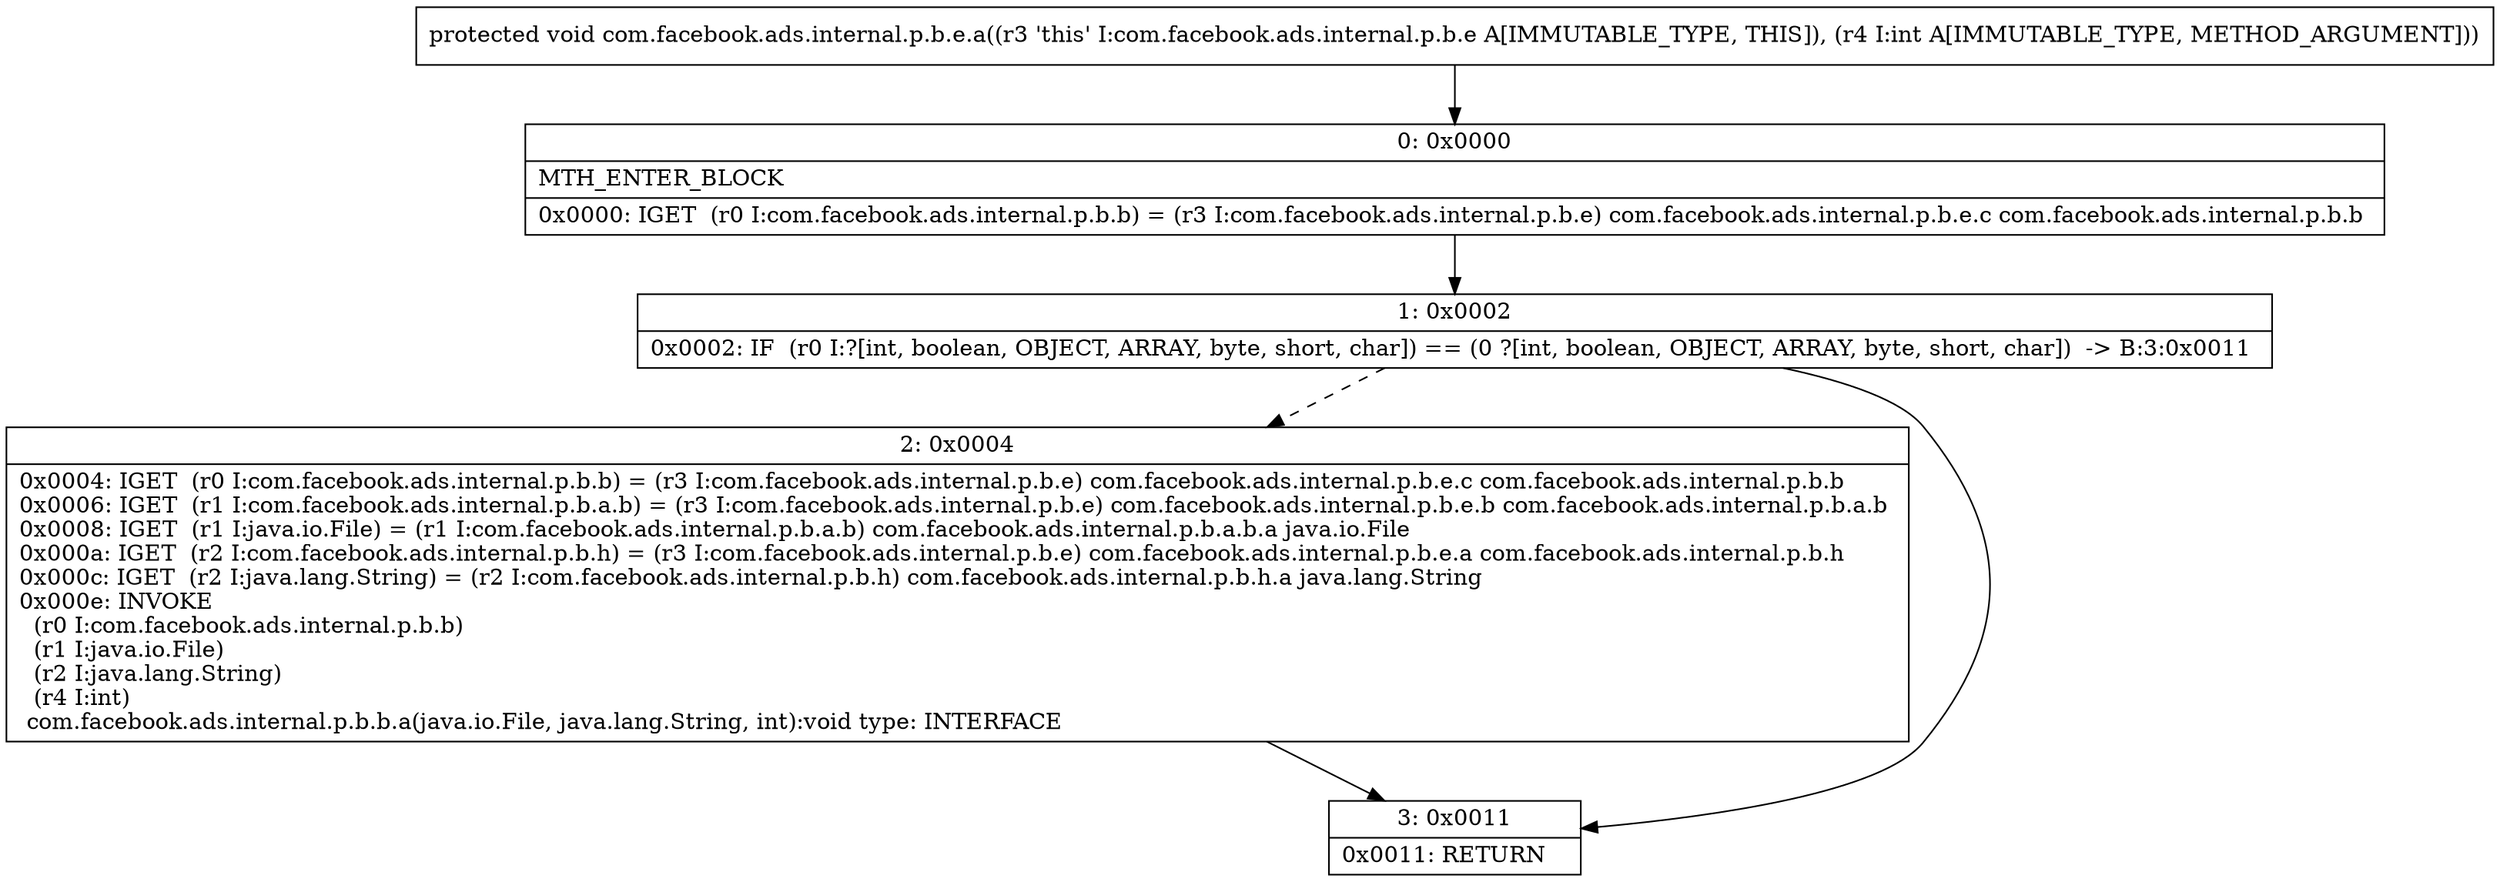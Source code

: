 digraph "CFG forcom.facebook.ads.internal.p.b.e.a(I)V" {
Node_0 [shape=record,label="{0\:\ 0x0000|MTH_ENTER_BLOCK\l|0x0000: IGET  (r0 I:com.facebook.ads.internal.p.b.b) = (r3 I:com.facebook.ads.internal.p.b.e) com.facebook.ads.internal.p.b.e.c com.facebook.ads.internal.p.b.b \l}"];
Node_1 [shape=record,label="{1\:\ 0x0002|0x0002: IF  (r0 I:?[int, boolean, OBJECT, ARRAY, byte, short, char]) == (0 ?[int, boolean, OBJECT, ARRAY, byte, short, char])  \-\> B:3:0x0011 \l}"];
Node_2 [shape=record,label="{2\:\ 0x0004|0x0004: IGET  (r0 I:com.facebook.ads.internal.p.b.b) = (r3 I:com.facebook.ads.internal.p.b.e) com.facebook.ads.internal.p.b.e.c com.facebook.ads.internal.p.b.b \l0x0006: IGET  (r1 I:com.facebook.ads.internal.p.b.a.b) = (r3 I:com.facebook.ads.internal.p.b.e) com.facebook.ads.internal.p.b.e.b com.facebook.ads.internal.p.b.a.b \l0x0008: IGET  (r1 I:java.io.File) = (r1 I:com.facebook.ads.internal.p.b.a.b) com.facebook.ads.internal.p.b.a.b.a java.io.File \l0x000a: IGET  (r2 I:com.facebook.ads.internal.p.b.h) = (r3 I:com.facebook.ads.internal.p.b.e) com.facebook.ads.internal.p.b.e.a com.facebook.ads.internal.p.b.h \l0x000c: IGET  (r2 I:java.lang.String) = (r2 I:com.facebook.ads.internal.p.b.h) com.facebook.ads.internal.p.b.h.a java.lang.String \l0x000e: INVOKE  \l  (r0 I:com.facebook.ads.internal.p.b.b)\l  (r1 I:java.io.File)\l  (r2 I:java.lang.String)\l  (r4 I:int)\l com.facebook.ads.internal.p.b.b.a(java.io.File, java.lang.String, int):void type: INTERFACE \l}"];
Node_3 [shape=record,label="{3\:\ 0x0011|0x0011: RETURN   \l}"];
MethodNode[shape=record,label="{protected void com.facebook.ads.internal.p.b.e.a((r3 'this' I:com.facebook.ads.internal.p.b.e A[IMMUTABLE_TYPE, THIS]), (r4 I:int A[IMMUTABLE_TYPE, METHOD_ARGUMENT])) }"];
MethodNode -> Node_0;
Node_0 -> Node_1;
Node_1 -> Node_2[style=dashed];
Node_1 -> Node_3;
Node_2 -> Node_3;
}

